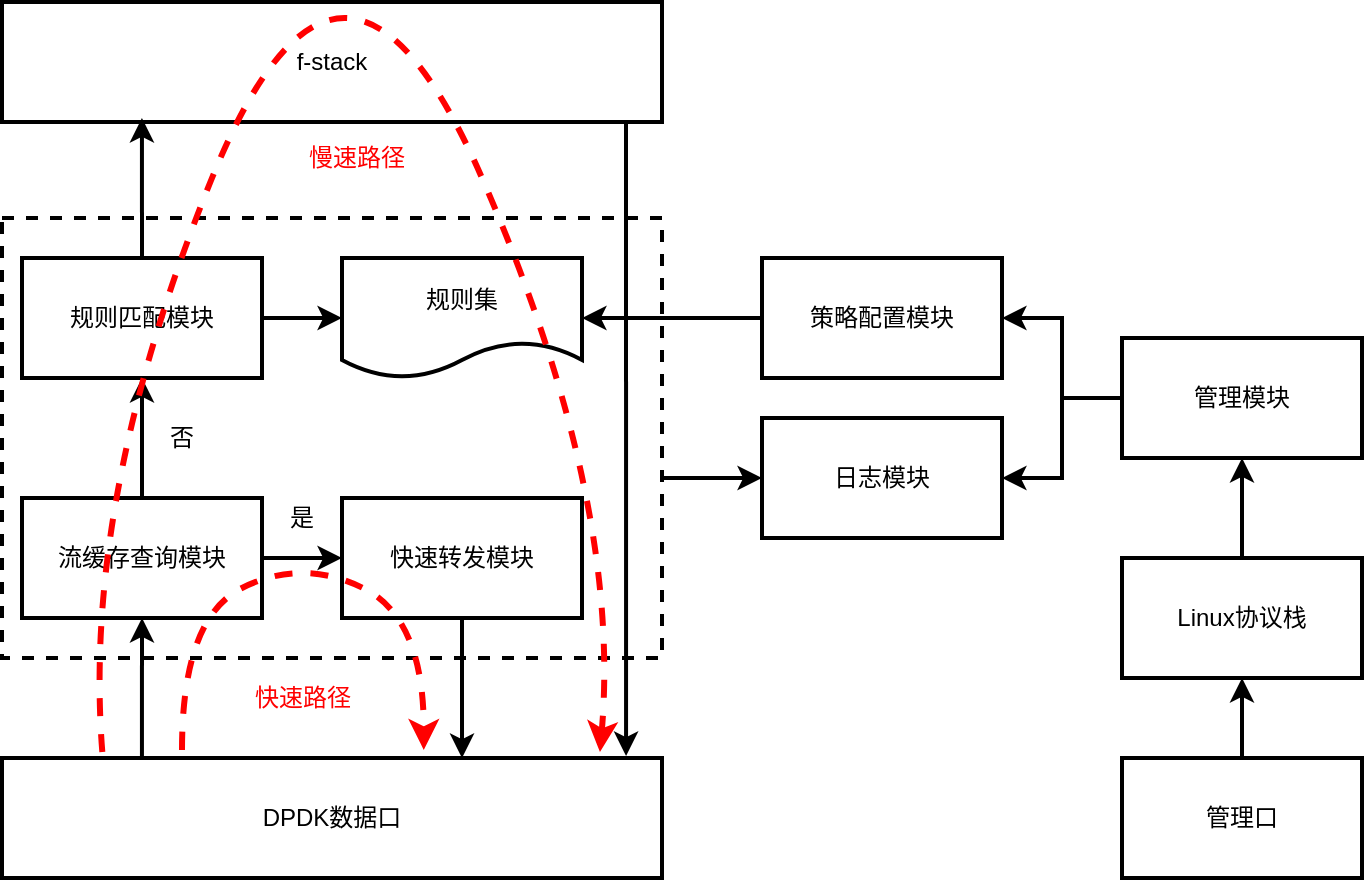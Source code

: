 <mxfile version="14.1.1" type="github"><diagram id="e8exca4UfQapo3a9pwyE" name="Page-1"><mxGraphModel dx="1422" dy="762" grid="1" gridSize="10" guides="1" tooltips="1" connect="1" arrows="1" fold="1" page="1" pageScale="1" pageWidth="827" pageHeight="1169" math="0" shadow="0"><root><mxCell id="0"/><mxCell id="1" parent="0"/><mxCell id="-TgmjC3P1XRMgvVMogFl-20" value="" style="rounded=0;whiteSpace=wrap;html=1;strokeWidth=2;dashed=1;" vertex="1" parent="1"><mxGeometry x="50" y="200" width="330" height="220" as="geometry"/></mxCell><mxCell id="-TgmjC3P1XRMgvVMogFl-1" value="f-stack" style="rounded=0;whiteSpace=wrap;html=1;strokeWidth=2;" vertex="1" parent="1"><mxGeometry x="50" y="92" width="330" height="60" as="geometry"/></mxCell><mxCell id="-TgmjC3P1XRMgvVMogFl-3" value="DPDK数据口" style="rounded=0;whiteSpace=wrap;html=1;strokeWidth=2;" vertex="1" parent="1"><mxGeometry x="50" y="470" width="330" height="60" as="geometry"/></mxCell><mxCell id="-TgmjC3P1XRMgvVMogFl-10" style="edgeStyle=orthogonalEdgeStyle;rounded=0;orthogonalLoop=1;jettySize=auto;html=1;exitX=0.5;exitY=0;exitDx=0;exitDy=0;entryX=0.5;entryY=1;entryDx=0;entryDy=0;strokeWidth=2;" edge="1" parent="1" source="-TgmjC3P1XRMgvVMogFl-4" target="-TgmjC3P1XRMgvVMogFl-7"><mxGeometry relative="1" as="geometry"/></mxCell><mxCell id="-TgmjC3P1XRMgvVMogFl-11" style="edgeStyle=orthogonalEdgeStyle;rounded=0;orthogonalLoop=1;jettySize=auto;html=1;exitX=1;exitY=0.5;exitDx=0;exitDy=0;entryX=0;entryY=0.5;entryDx=0;entryDy=0;strokeWidth=2;" edge="1" parent="1" source="-TgmjC3P1XRMgvVMogFl-4" target="-TgmjC3P1XRMgvVMogFl-6"><mxGeometry relative="1" as="geometry"/></mxCell><mxCell id="-TgmjC3P1XRMgvVMogFl-4" value="流缓存查询模块" style="rounded=0;whiteSpace=wrap;html=1;strokeWidth=2;" vertex="1" parent="1"><mxGeometry x="60" y="340" width="120" height="60" as="geometry"/></mxCell><mxCell id="-TgmjC3P1XRMgvVMogFl-19" style="edgeStyle=orthogonalEdgeStyle;rounded=0;orthogonalLoop=1;jettySize=auto;html=1;exitX=0.5;exitY=1;exitDx=0;exitDy=0;entryX=0.697;entryY=0;entryDx=0;entryDy=0;entryPerimeter=0;strokeWidth=2;" edge="1" parent="1" source="-TgmjC3P1XRMgvVMogFl-6" target="-TgmjC3P1XRMgvVMogFl-3"><mxGeometry relative="1" as="geometry"/></mxCell><mxCell id="-TgmjC3P1XRMgvVMogFl-6" value="快速转发模块" style="rounded=0;whiteSpace=wrap;html=1;strokeWidth=2;" vertex="1" parent="1"><mxGeometry x="220" y="340" width="120" height="60" as="geometry"/></mxCell><mxCell id="-TgmjC3P1XRMgvVMogFl-15" style="edgeStyle=orthogonalEdgeStyle;rounded=0;orthogonalLoop=1;jettySize=auto;html=1;exitX=1;exitY=0.5;exitDx=0;exitDy=0;strokeWidth=2;" edge="1" parent="1" source="-TgmjC3P1XRMgvVMogFl-7" target="-TgmjC3P1XRMgvVMogFl-8"><mxGeometry relative="1" as="geometry"/></mxCell><mxCell id="-TgmjC3P1XRMgvVMogFl-18" style="edgeStyle=orthogonalEdgeStyle;rounded=0;orthogonalLoop=1;jettySize=auto;html=1;exitX=0.5;exitY=0;exitDx=0;exitDy=0;entryX=0.212;entryY=0.967;entryDx=0;entryDy=0;entryPerimeter=0;strokeWidth=2;" edge="1" parent="1" source="-TgmjC3P1XRMgvVMogFl-7" target="-TgmjC3P1XRMgvVMogFl-1"><mxGeometry relative="1" as="geometry"/></mxCell><mxCell id="-TgmjC3P1XRMgvVMogFl-7" value="规则匹配模块" style="rounded=0;whiteSpace=wrap;html=1;strokeWidth=2;" vertex="1" parent="1"><mxGeometry x="60" y="220" width="120" height="60" as="geometry"/></mxCell><mxCell id="-TgmjC3P1XRMgvVMogFl-8" value="规则集" style="shape=document;whiteSpace=wrap;html=1;boundedLbl=1;strokeWidth=2;" vertex="1" parent="1"><mxGeometry x="220" y="220" width="120" height="60" as="geometry"/></mxCell><mxCell id="-TgmjC3P1XRMgvVMogFl-9" value="" style="endArrow=classic;html=1;entryX=0.5;entryY=1;entryDx=0;entryDy=0;exitX=0.212;exitY=0;exitDx=0;exitDy=0;exitPerimeter=0;strokeWidth=2;" edge="1" parent="1" source="-TgmjC3P1XRMgvVMogFl-3" target="-TgmjC3P1XRMgvVMogFl-4"><mxGeometry width="50" height="50" relative="1" as="geometry"><mxPoint x="100" y="460" as="sourcePoint"/><mxPoint x="150" y="410" as="targetPoint"/></mxGeometry></mxCell><mxCell id="-TgmjC3P1XRMgvVMogFl-13" value="" style="endArrow=classic;html=1;strokeWidth=2;entryX=0.922;entryY=-0.017;entryDx=0;entryDy=0;entryPerimeter=0;" edge="1" parent="1"><mxGeometry width="50" height="50" relative="1" as="geometry"><mxPoint x="362" y="152" as="sourcePoint"/><mxPoint x="362.04" y="468.98" as="targetPoint"/></mxGeometry></mxCell><mxCell id="-TgmjC3P1XRMgvVMogFl-16" value="是" style="text;html=1;strokeColor=none;fillColor=none;align=center;verticalAlign=middle;whiteSpace=wrap;rounded=0;" vertex="1" parent="1"><mxGeometry x="180" y="340" width="40" height="20" as="geometry"/></mxCell><mxCell id="-TgmjC3P1XRMgvVMogFl-17" value="否" style="text;html=1;strokeColor=none;fillColor=none;align=center;verticalAlign=middle;whiteSpace=wrap;rounded=0;" vertex="1" parent="1"><mxGeometry x="120" y="300" width="40" height="20" as="geometry"/></mxCell><mxCell id="-TgmjC3P1XRMgvVMogFl-22" style="edgeStyle=orthogonalEdgeStyle;rounded=0;orthogonalLoop=1;jettySize=auto;html=1;exitX=0;exitY=0.5;exitDx=0;exitDy=0;entryX=1;entryY=0.5;entryDx=0;entryDy=0;strokeWidth=2;" edge="1" parent="1" source="-TgmjC3P1XRMgvVMogFl-21" target="-TgmjC3P1XRMgvVMogFl-8"><mxGeometry relative="1" as="geometry"/></mxCell><mxCell id="-TgmjC3P1XRMgvVMogFl-21" value="策略配置模块" style="rounded=0;whiteSpace=wrap;html=1;strokeWidth=2;" vertex="1" parent="1"><mxGeometry x="430" y="220" width="120" height="60" as="geometry"/></mxCell><mxCell id="-TgmjC3P1XRMgvVMogFl-24" style="edgeStyle=orthogonalEdgeStyle;rounded=0;orthogonalLoop=1;jettySize=auto;html=1;exitX=0;exitY=0.5;exitDx=0;exitDy=0;entryX=1;entryY=0.591;entryDx=0;entryDy=0;entryPerimeter=0;strokeWidth=2;endArrow=none;endFill=0;startArrow=classic;startFill=1;" edge="1" parent="1" source="-TgmjC3P1XRMgvVMogFl-23" target="-TgmjC3P1XRMgvVMogFl-20"><mxGeometry relative="1" as="geometry"/></mxCell><mxCell id="-TgmjC3P1XRMgvVMogFl-23" value="日志模块" style="rounded=0;whiteSpace=wrap;html=1;strokeWidth=2;" vertex="1" parent="1"><mxGeometry x="430" y="300" width="120" height="60" as="geometry"/></mxCell><mxCell id="-TgmjC3P1XRMgvVMogFl-26" style="edgeStyle=orthogonalEdgeStyle;rounded=0;orthogonalLoop=1;jettySize=auto;html=1;exitX=0;exitY=0.5;exitDx=0;exitDy=0;entryX=1;entryY=0.5;entryDx=0;entryDy=0;startArrow=none;startFill=0;endArrow=classic;endFill=1;strokeWidth=2;" edge="1" parent="1" source="-TgmjC3P1XRMgvVMogFl-25" target="-TgmjC3P1XRMgvVMogFl-21"><mxGeometry relative="1" as="geometry"/></mxCell><mxCell id="-TgmjC3P1XRMgvVMogFl-27" style="edgeStyle=orthogonalEdgeStyle;rounded=0;orthogonalLoop=1;jettySize=auto;html=1;exitX=0;exitY=0.5;exitDx=0;exitDy=0;entryX=1;entryY=0.5;entryDx=0;entryDy=0;startArrow=none;startFill=0;endArrow=classic;endFill=1;strokeWidth=2;" edge="1" parent="1" source="-TgmjC3P1XRMgvVMogFl-25" target="-TgmjC3P1XRMgvVMogFl-23"><mxGeometry relative="1" as="geometry"/></mxCell><mxCell id="-TgmjC3P1XRMgvVMogFl-25" value="管理模块" style="rounded=0;whiteSpace=wrap;html=1;strokeWidth=2;" vertex="1" parent="1"><mxGeometry x="610" y="260" width="120" height="60" as="geometry"/></mxCell><mxCell id="-TgmjC3P1XRMgvVMogFl-30" style="edgeStyle=orthogonalEdgeStyle;rounded=0;orthogonalLoop=1;jettySize=auto;html=1;exitX=0.5;exitY=0;exitDx=0;exitDy=0;entryX=0.5;entryY=1;entryDx=0;entryDy=0;startArrow=none;startFill=0;endArrow=classic;endFill=1;strokeWidth=2;" edge="1" parent="1" source="-TgmjC3P1XRMgvVMogFl-28" target="-TgmjC3P1XRMgvVMogFl-29"><mxGeometry relative="1" as="geometry"/></mxCell><mxCell id="-TgmjC3P1XRMgvVMogFl-28" value="管理口" style="rounded=0;whiteSpace=wrap;html=1;strokeWidth=2;" vertex="1" parent="1"><mxGeometry x="610" y="470" width="120" height="60" as="geometry"/></mxCell><mxCell id="-TgmjC3P1XRMgvVMogFl-31" style="edgeStyle=orthogonalEdgeStyle;rounded=0;orthogonalLoop=1;jettySize=auto;html=1;exitX=0.5;exitY=0;exitDx=0;exitDy=0;entryX=0.5;entryY=1;entryDx=0;entryDy=0;startArrow=none;startFill=0;endArrow=classic;endFill=1;strokeWidth=2;" edge="1" parent="1" source="-TgmjC3P1XRMgvVMogFl-29" target="-TgmjC3P1XRMgvVMogFl-25"><mxGeometry relative="1" as="geometry"/></mxCell><mxCell id="-TgmjC3P1XRMgvVMogFl-29" value="Linux协议栈" style="rounded=0;whiteSpace=wrap;html=1;strokeWidth=2;" vertex="1" parent="1"><mxGeometry x="610" y="370" width="120" height="60" as="geometry"/></mxCell><mxCell id="-TgmjC3P1XRMgvVMogFl-32" value="" style="curved=1;endArrow=classic;html=1;strokeWidth=3;entryX=0.639;entryY=-0.067;entryDx=0;entryDy=0;entryPerimeter=0;dashed=1;strokeColor=#FF0000;" edge="1" parent="1" target="-TgmjC3P1XRMgvVMogFl-3"><mxGeometry width="50" height="50" relative="1" as="geometry"><mxPoint x="140" y="466" as="sourcePoint"/><mxPoint x="280" y="470" as="targetPoint"/><Array as="points"><mxPoint x="140" y="400"/><mxPoint x="200" y="370"/><mxPoint x="261" y="400"/></Array></mxGeometry></mxCell><mxCell id="-TgmjC3P1XRMgvVMogFl-33" value="" style="curved=1;endArrow=classic;html=1;strokeWidth=3;entryX=0.906;entryY=-0.05;entryDx=0;entryDy=0;entryPerimeter=0;dashed=1;strokeColor=#FF0000;exitX=0.152;exitY=-0.05;exitDx=0;exitDy=0;exitPerimeter=0;" edge="1" parent="1" source="-TgmjC3P1XRMgvVMogFl-3" target="-TgmjC3P1XRMgvVMogFl-3"><mxGeometry width="50" height="50" relative="1" as="geometry"><mxPoint x="110" y="467" as="sourcePoint"/><mxPoint x="250.87" y="470" as="targetPoint"/><Array as="points"><mxPoint x="90" y="340"/><mxPoint x="220" y="20"/><mxPoint x="360" y="340"/></Array></mxGeometry></mxCell><mxCell id="-TgmjC3P1XRMgvVMogFl-35" value="&lt;font color=&quot;#ff0000&quot;&gt;慢速路径&lt;/font&gt;" style="text;html=1;strokeColor=none;fillColor=none;align=center;verticalAlign=middle;whiteSpace=wrap;rounded=0;dashed=1;" vertex="1" parent="1"><mxGeometry x="195" y="160" width="65" height="20" as="geometry"/></mxCell><mxCell id="-TgmjC3P1XRMgvVMogFl-36" value="&lt;font color=&quot;#ff0000&quot;&gt;快速路径&lt;/font&gt;" style="text;html=1;strokeColor=none;fillColor=none;align=center;verticalAlign=middle;whiteSpace=wrap;rounded=0;dashed=1;" vertex="1" parent="1"><mxGeometry x="167.5" y="430" width="65" height="20" as="geometry"/></mxCell></root></mxGraphModel></diagram></mxfile>